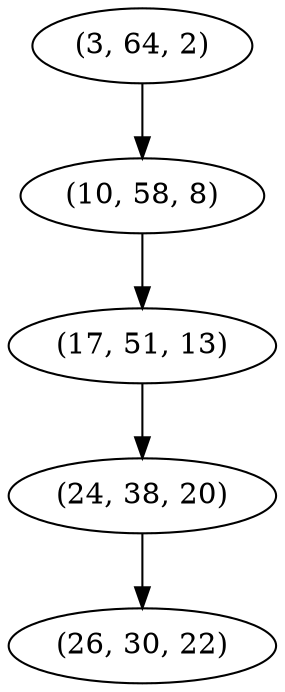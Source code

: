 digraph tree {
    "(3, 64, 2)";
    "(10, 58, 8)";
    "(17, 51, 13)";
    "(24, 38, 20)";
    "(26, 30, 22)";
    "(3, 64, 2)" -> "(10, 58, 8)";
    "(10, 58, 8)" -> "(17, 51, 13)";
    "(17, 51, 13)" -> "(24, 38, 20)";
    "(24, 38, 20)" -> "(26, 30, 22)";
}
